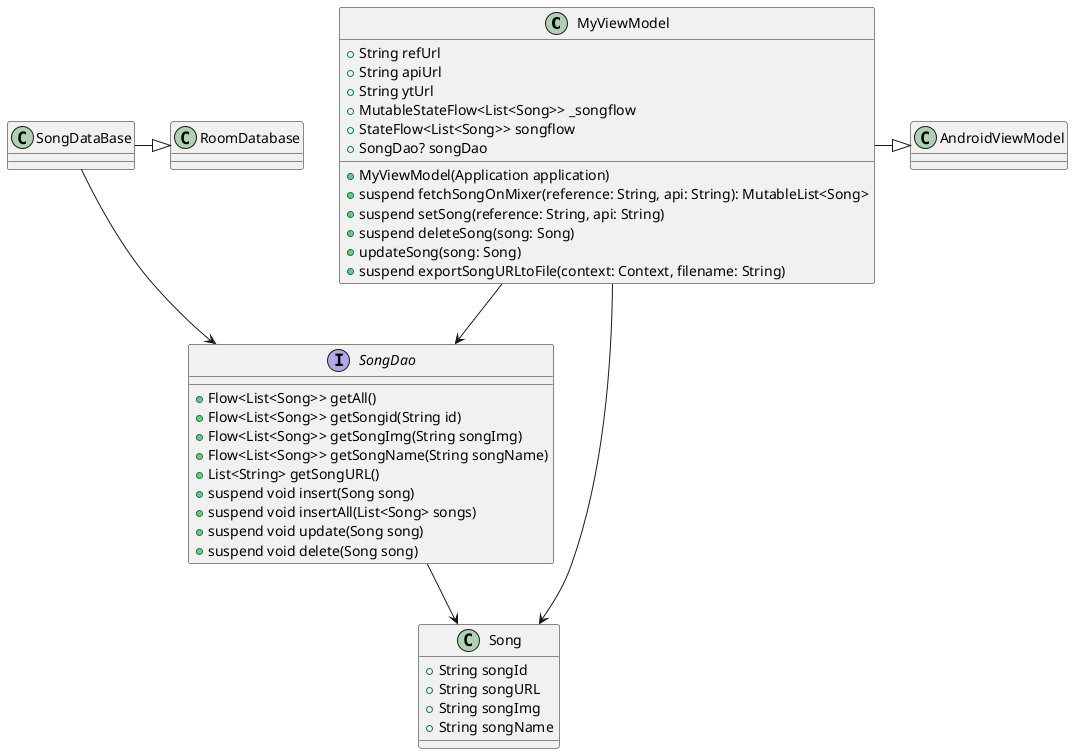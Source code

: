 @startuml ViewModel

!define Composable
skinparam componentStyle rectangle

' 定義類別
class MyViewModel {
    + String refUrl
    + String apiUrl
    + String ytUrl
    + MutableStateFlow<List<Song>> _songflow
    + StateFlow<List<Song>> songflow
    + SongDao? songDao
    + MyViewModel(Application application)
    + suspend fetchSongOnMixer(reference: String, api: String): MutableList<Song>
    + suspend setSong(reference: String, api: String)
    + suspend deleteSong(song: Song)
    + updateSong(song: Song)
    + suspend exportSongURLtoFile(context: Context, filename: String)
}

class Song {
    + String songId
    + String songURL
    + String songImg
    + String songName
}

interface SongDao {
    + Flow<List<Song>> getAll()
    + Flow<List<Song>> getSongid(String id)
    + Flow<List<Song>> getSongImg(String songImg)
    + Flow<List<Song>> getSongName(String songName)
    + List<String> getSongURL()
    + suspend void insert(Song song)
    + suspend void insertAll(List<Song> songs)
    + suspend void update(Song song)
    + suspend void delete(Song song)
}

SongDataBase -|> RoomDatabase
SongDao --> Song
SongDataBase --> SongDao

MyViewModel -|> AndroidViewModel
MyViewModel --> SongDao
MyViewModel --> Song

@enduml

